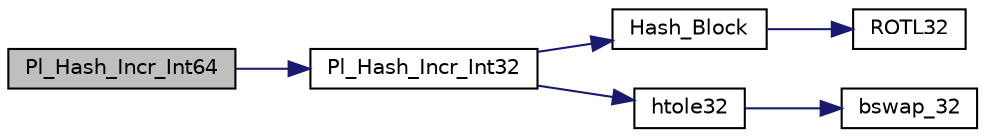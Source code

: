 digraph "Pl_Hash_Incr_Int64"
{
  edge [fontname="Helvetica",fontsize="10",labelfontname="Helvetica",labelfontsize="10"];
  node [fontname="Helvetica",fontsize="10",shape=record];
  rankdir="LR";
  Node1 [label="Pl_Hash_Incr_Int64",height=0.2,width=0.4,color="black", fillcolor="grey75", style="filled", fontcolor="black"];
  Node1 -> Node2 [color="midnightblue",fontsize="10",style="solid",fontname="Helvetica"];
  Node2 [label="Pl_Hash_Incr_Int32",height=0.2,width=0.4,color="black", fillcolor="white", style="filled",URL="$hash__fct_8c.html#abf96783738086d9801acda7b7774da0d"];
  Node2 -> Node3 [color="midnightblue",fontsize="10",style="solid",fontname="Helvetica"];
  Node3 [label="Hash_Block",height=0.2,width=0.4,color="black", fillcolor="white", style="filled",URL="$hash__fct_8c.html#a246d57a2057081601cbdf7866a5bb741"];
  Node3 -> Node4 [color="midnightblue",fontsize="10",style="solid",fontname="Helvetica"];
  Node4 [label="ROTL32",height=0.2,width=0.4,color="black", fillcolor="white", style="filled",URL="$hash__fct_8c.html#a708b6c5d73a1851b9c32c0bf9731677c"];
  Node2 -> Node5 [color="midnightblue",fontsize="10",style="solid",fontname="Helvetica"];
  Node5 [label="htole32",height=0.2,width=0.4,color="black", fillcolor="white", style="filled",URL="$hash__fct_8c.html#a4cd4c65b12eda281caa975103d28a59b"];
  Node5 -> Node6 [color="midnightblue",fontsize="10",style="solid",fontname="Helvetica"];
  Node6 [label="bswap_32",height=0.2,width=0.4,color="black", fillcolor="white", style="filled",URL="$hash__fct_8c.html#acdd5094f58e4c6e2b0176654b7f20e1c"];
}

